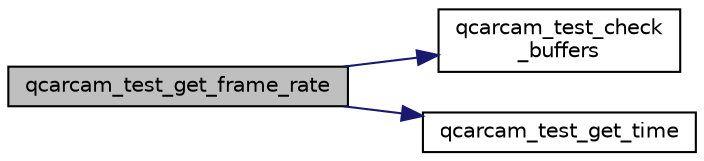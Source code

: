 digraph "qcarcam_test_get_frame_rate"
{
 // LATEX_PDF_SIZE
  edge [fontname="Helvetica",fontsize="10",labelfontname="Helvetica",labelfontsize="10"];
  node [fontname="Helvetica",fontsize="10",shape=record];
  rankdir="LR";
  Node1 [label="qcarcam_test_get_frame_rate",height=0.2,width=0.4,color="black", fillcolor="grey75", style="filled", fontcolor="black",tooltip=" "];
  Node1 -> Node2 [color="midnightblue",fontsize="10",style="solid"];
  Node2 [label="qcarcam_test_check\l_buffers",height=0.2,width=0.4,color="black", fillcolor="white", style="filled",URL="$qcarcam__test_8cpp.html#a81cf1dd03c13f2c9aacc7a6c0ffa9c13",tooltip=" "];
  Node1 -> Node3 [color="midnightblue",fontsize="10",style="solid"];
  Node3 [label="qcarcam_test_get_time",height=0.2,width=0.4,color="black", fillcolor="white", style="filled",URL="$qcarcam__test_8cpp.html#a8797fba9a1603854ac68a21d6824169a",tooltip=" "];
}
